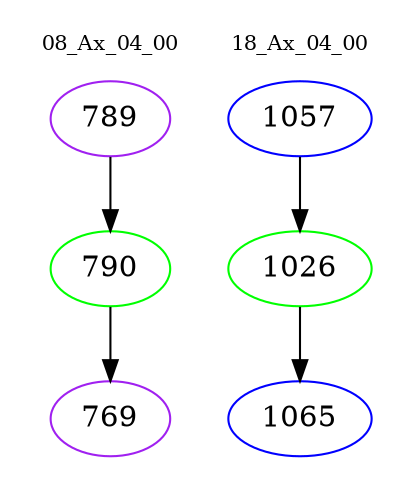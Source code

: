 digraph{
subgraph cluster_0 {
color = white
label = "08_Ax_04_00";
fontsize=10;
T0_789 [label="789", color="purple"]
T0_789 -> T0_790 [color="black"]
T0_790 [label="790", color="green"]
T0_790 -> T0_769 [color="black"]
T0_769 [label="769", color="purple"]
}
subgraph cluster_1 {
color = white
label = "18_Ax_04_00";
fontsize=10;
T1_1057 [label="1057", color="blue"]
T1_1057 -> T1_1026 [color="black"]
T1_1026 [label="1026", color="green"]
T1_1026 -> T1_1065 [color="black"]
T1_1065 [label="1065", color="blue"]
}
}
